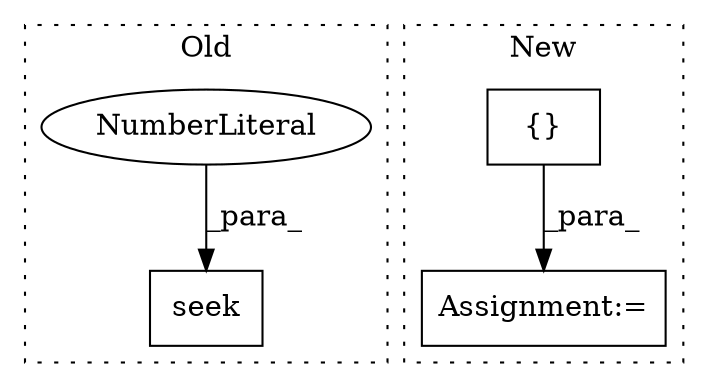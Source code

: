 digraph G {
subgraph cluster0 {
1 [label="seek" a="32" s="322,328" l="5,1" shape="box"];
4 [label="NumberLiteral" a="34" s="327" l="1" shape="ellipse"];
label = "Old";
style="dotted";
}
subgraph cluster1 {
2 [label="{}" a="4" s="427,439" l="1,1" shape="box"];
3 [label="Assignment:=" a="7" s="409" l="1" shape="box"];
label = "New";
style="dotted";
}
2 -> 3 [label="_para_"];
4 -> 1 [label="_para_"];
}